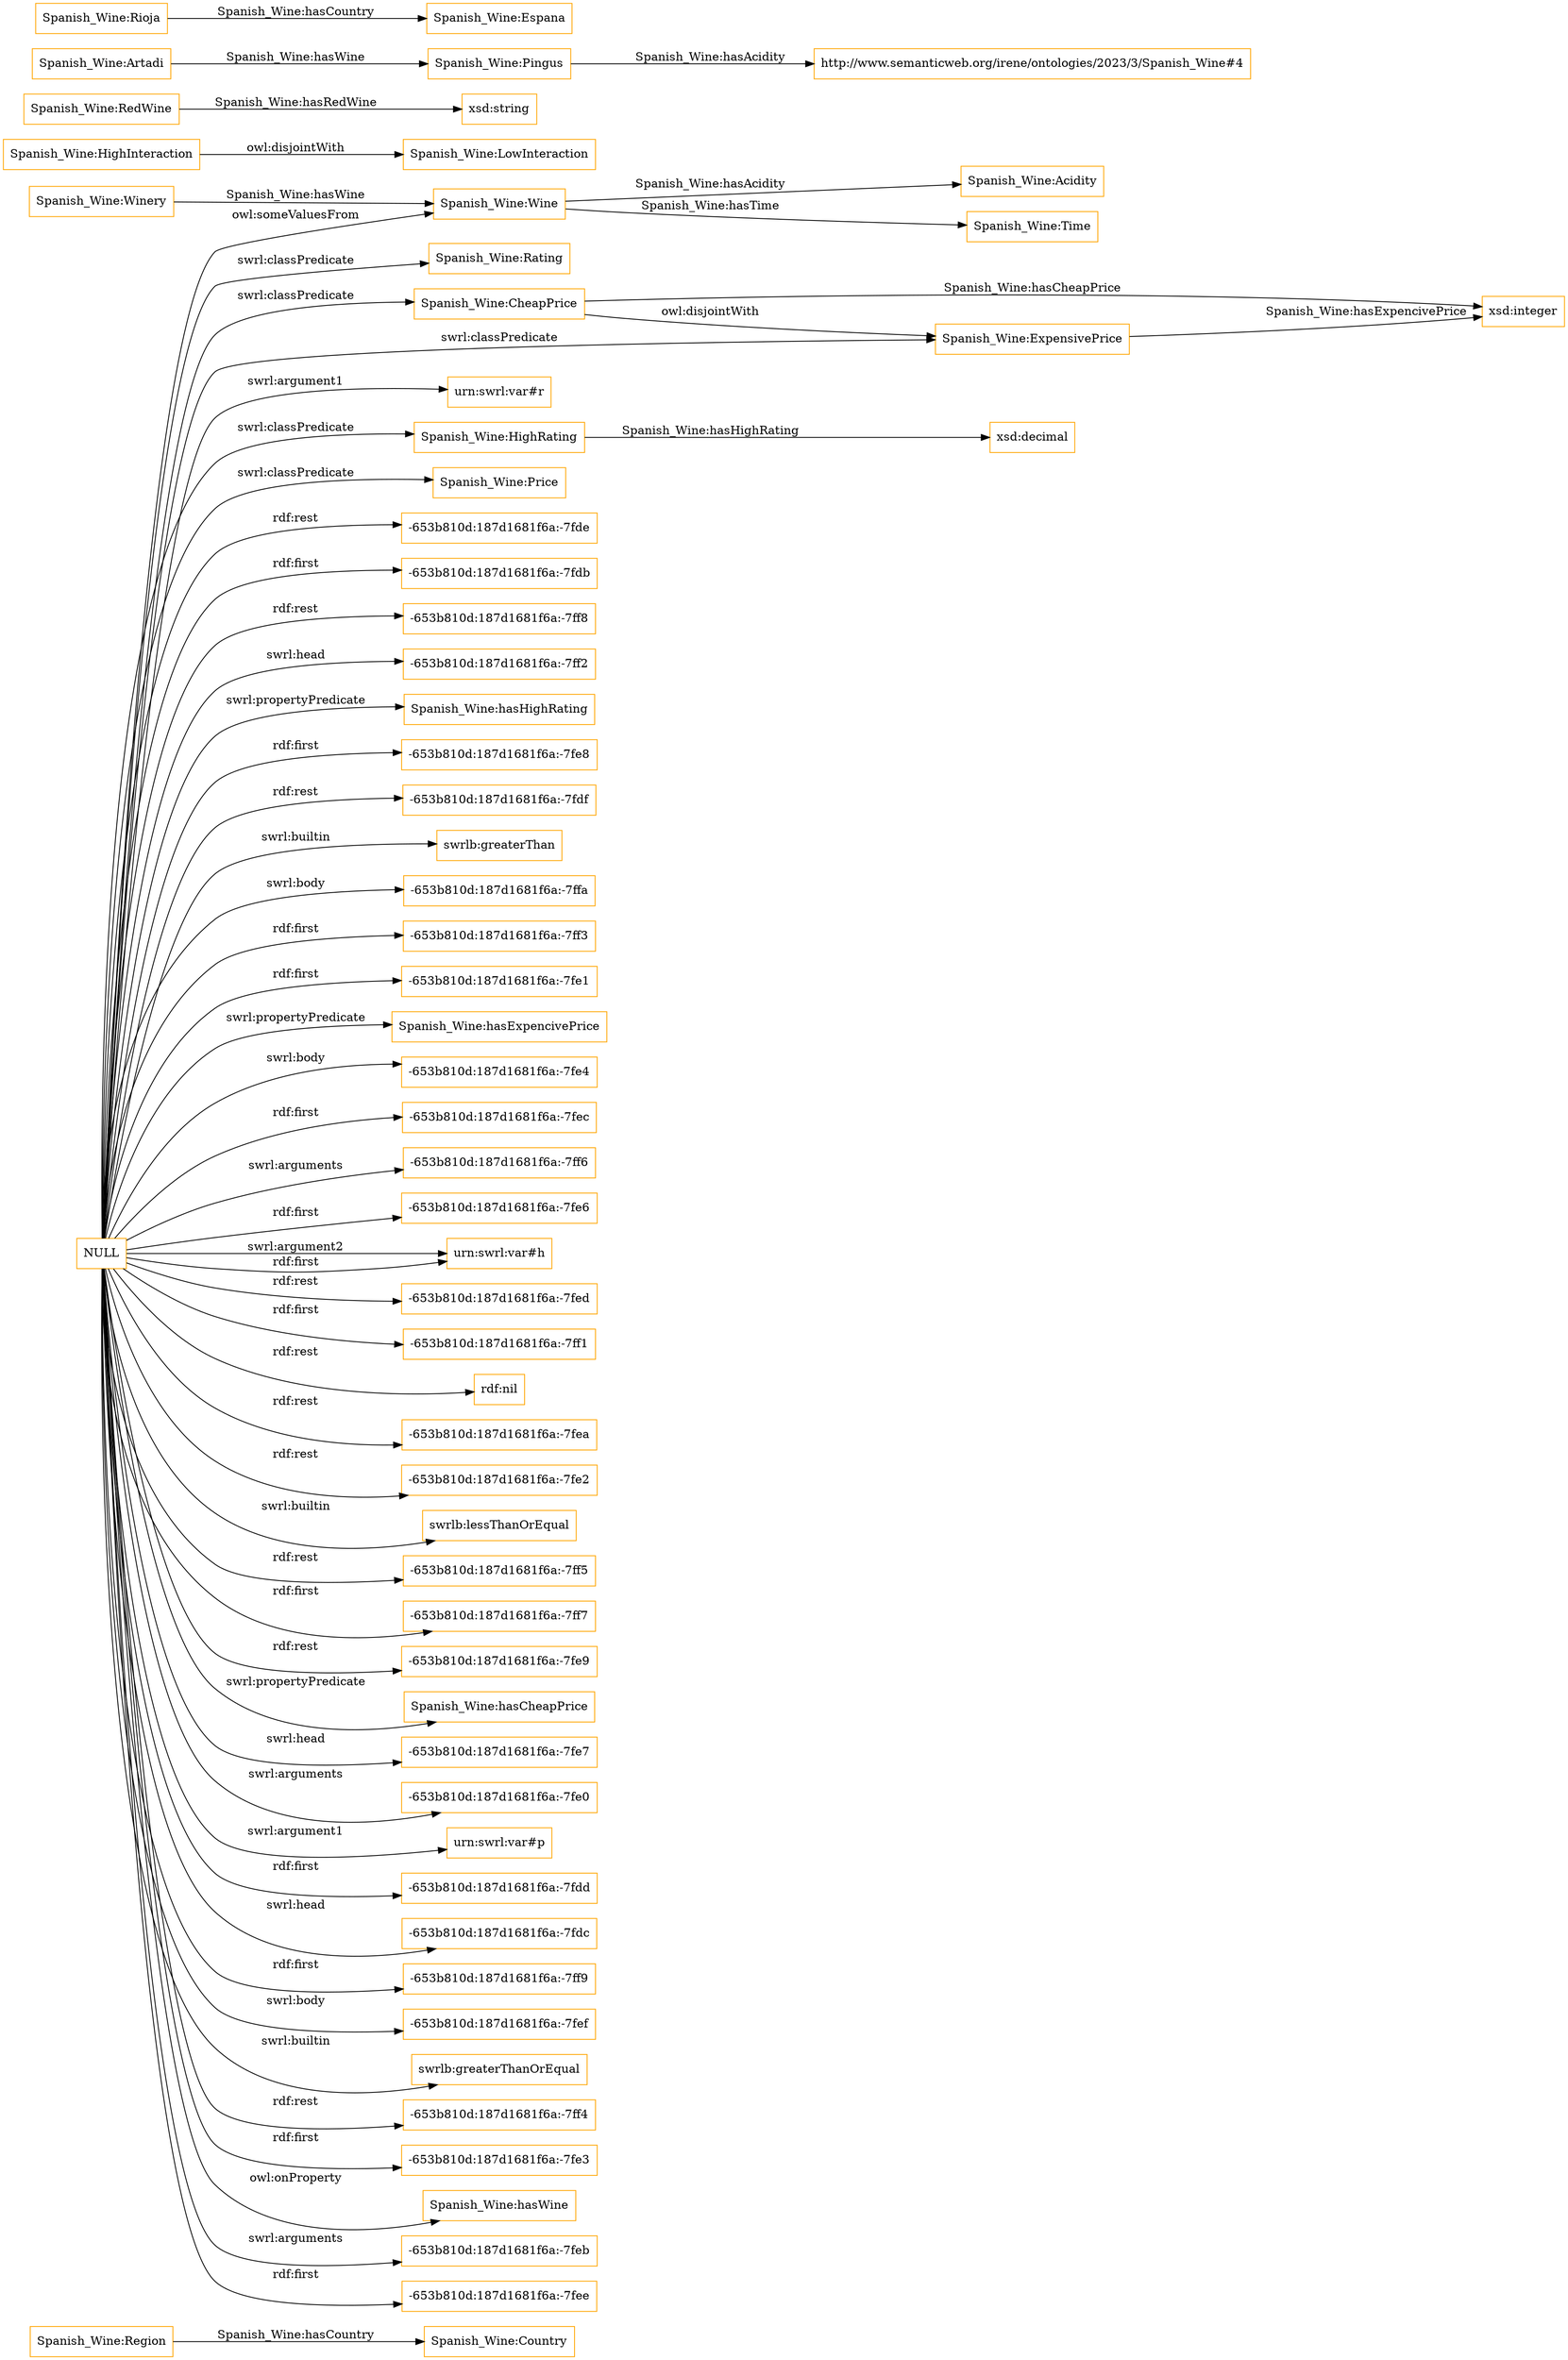 digraph ar2dtool_diagram { 
rankdir=LR;
size="1501"
node [shape = rectangle, color="orange"]; "Spanish_Wine:Country" "Spanish_Wine:Rating" "Spanish_Wine:LowInteraction" "Spanish_Wine:Acidity" "Spanish_Wine:Winery" "Spanish_Wine:CheapPrice" "Spanish_Wine:Region" "Spanish_Wine:Wine" "Spanish_Wine:ExpensivePrice" "Spanish_Wine:RedWine" "Spanish_Wine:HighRating" "Spanish_Wine:HighInteraction" "Spanish_Wine:Time" "Spanish_Wine:Price" ; /*classes style*/
	"Spanish_Wine:Pingus" -> "http://www.semanticweb.org/irene/ontologies/2023/3/Spanish_Wine#4" [ label = "Spanish_Wine:hasAcidity" ];
	"Spanish_Wine:HighInteraction" -> "Spanish_Wine:LowInteraction" [ label = "owl:disjointWith" ];
	"Spanish_Wine:Rioja" -> "Spanish_Wine:Espana" [ label = "Spanish_Wine:hasCountry" ];
	"NULL" -> "-653b810d:187d1681f6a:-7fde" [ label = "rdf:rest" ];
	"NULL" -> "-653b810d:187d1681f6a:-7fdb" [ label = "rdf:first" ];
	"NULL" -> "-653b810d:187d1681f6a:-7ff8" [ label = "rdf:rest" ];
	"NULL" -> "Spanish_Wine:Wine" [ label = "owl:someValuesFrom" ];
	"NULL" -> "-653b810d:187d1681f6a:-7ff2" [ label = "swrl:head" ];
	"NULL" -> "Spanish_Wine:hasHighRating" [ label = "swrl:propertyPredicate" ];
	"NULL" -> "-653b810d:187d1681f6a:-7fe8" [ label = "rdf:first" ];
	"NULL" -> "Spanish_Wine:ExpensivePrice" [ label = "swrl:classPredicate" ];
	"NULL" -> "-653b810d:187d1681f6a:-7fdf" [ label = "rdf:rest" ];
	"NULL" -> "swrlb:greaterThan" [ label = "swrl:builtin" ];
	"NULL" -> "-653b810d:187d1681f6a:-7ffa" [ label = "swrl:body" ];
	"NULL" -> "-653b810d:187d1681f6a:-7ff3" [ label = "rdf:first" ];
	"NULL" -> "-653b810d:187d1681f6a:-7fe1" [ label = "rdf:first" ];
	"NULL" -> "Spanish_Wine:hasExpencivePrice" [ label = "swrl:propertyPredicate" ];
	"NULL" -> "-653b810d:187d1681f6a:-7fe4" [ label = "swrl:body" ];
	"NULL" -> "-653b810d:187d1681f6a:-7fec" [ label = "rdf:first" ];
	"NULL" -> "-653b810d:187d1681f6a:-7ff6" [ label = "swrl:arguments" ];
	"NULL" -> "-653b810d:187d1681f6a:-7fe6" [ label = "rdf:first" ];
	"NULL" -> "urn:swrl:var#h" [ label = "rdf:first" ];
	"NULL" -> "Spanish_Wine:Rating" [ label = "swrl:classPredicate" ];
	"NULL" -> "-653b810d:187d1681f6a:-7fed" [ label = "rdf:rest" ];
	"NULL" -> "-653b810d:187d1681f6a:-7ff1" [ label = "rdf:first" ];
	"NULL" -> "urn:swrl:var#h" [ label = "swrl:argument2" ];
	"NULL" -> "rdf:nil" [ label = "rdf:rest" ];
	"NULL" -> "-653b810d:187d1681f6a:-7fea" [ label = "rdf:rest" ];
	"NULL" -> "-653b810d:187d1681f6a:-7fe2" [ label = "rdf:rest" ];
	"NULL" -> "swrlb:lessThanOrEqual" [ label = "swrl:builtin" ];
	"NULL" -> "Spanish_Wine:CheapPrice" [ label = "swrl:classPredicate" ];
	"NULL" -> "-653b810d:187d1681f6a:-7ff5" [ label = "rdf:rest" ];
	"NULL" -> "-653b810d:187d1681f6a:-7ff7" [ label = "rdf:first" ];
	"NULL" -> "-653b810d:187d1681f6a:-7fe9" [ label = "rdf:rest" ];
	"NULL" -> "Spanish_Wine:Price" [ label = "swrl:classPredicate" ];
	"NULL" -> "Spanish_Wine:hasCheapPrice" [ label = "swrl:propertyPredicate" ];
	"NULL" -> "-653b810d:187d1681f6a:-7fe7" [ label = "swrl:head" ];
	"NULL" -> "-653b810d:187d1681f6a:-7fe0" [ label = "swrl:arguments" ];
	"NULL" -> "urn:swrl:var#p" [ label = "swrl:argument1" ];
	"NULL" -> "-653b810d:187d1681f6a:-7fdd" [ label = "rdf:first" ];
	"NULL" -> "-653b810d:187d1681f6a:-7fdc" [ label = "swrl:head" ];
	"NULL" -> "-653b810d:187d1681f6a:-7ff9" [ label = "rdf:first" ];
	"NULL" -> "-653b810d:187d1681f6a:-7fef" [ label = "swrl:body" ];
	"NULL" -> "swrlb:greaterThanOrEqual" [ label = "swrl:builtin" ];
	"NULL" -> "-653b810d:187d1681f6a:-7ff4" [ label = "rdf:rest" ];
	"NULL" -> "-653b810d:187d1681f6a:-7fe3" [ label = "rdf:first" ];
	"NULL" -> "Spanish_Wine:hasWine" [ label = "owl:onProperty" ];
	"NULL" -> "-653b810d:187d1681f6a:-7feb" [ label = "swrl:arguments" ];
	"NULL" -> "Spanish_Wine:HighRating" [ label = "swrl:classPredicate" ];
	"NULL" -> "-653b810d:187d1681f6a:-7fee" [ label = "rdf:first" ];
	"NULL" -> "urn:swrl:var#r" [ label = "swrl:argument1" ];
	"Spanish_Wine:Artadi" -> "Spanish_Wine:Pingus" [ label = "Spanish_Wine:hasWine" ];
	"Spanish_Wine:CheapPrice" -> "Spanish_Wine:ExpensivePrice" [ label = "owl:disjointWith" ];
	"Spanish_Wine:HighRating" -> "xsd:decimal" [ label = "Spanish_Wine:hasHighRating" ];
	"Spanish_Wine:ExpensivePrice" -> "xsd:integer" [ label = "Spanish_Wine:hasExpencivePrice" ];
	"Spanish_Wine:Region" -> "Spanish_Wine:Country" [ label = "Spanish_Wine:hasCountry" ];
	"Spanish_Wine:Winery" -> "Spanish_Wine:Wine" [ label = "Spanish_Wine:hasWine" ];
	"Spanish_Wine:Wine" -> "Spanish_Wine:Time" [ label = "Spanish_Wine:hasTime" ];
	"Spanish_Wine:RedWine" -> "xsd:string" [ label = "Spanish_Wine:hasRedWine" ];
	"Spanish_Wine:CheapPrice" -> "xsd:integer" [ label = "Spanish_Wine:hasCheapPrice" ];
	"Spanish_Wine:Wine" -> "Spanish_Wine:Acidity" [ label = "Spanish_Wine:hasAcidity" ];

}
